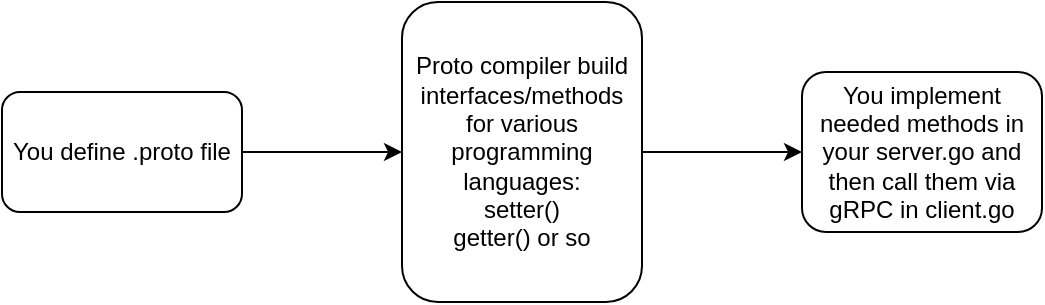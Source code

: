 <mxfile>
    <diagram id="bjaYlRi32X9kl0wcYNs3" name="Page-1">
        <mxGraphModel dx="535" dy="562" grid="1" gridSize="10" guides="1" tooltips="1" connect="1" arrows="1" fold="1" page="1" pageScale="1" pageWidth="850" pageHeight="1100" math="0" shadow="0">
            <root>
                <mxCell id="0"/>
                <mxCell id="1" parent="0"/>
                <mxCell id="6" value="" style="edgeStyle=none;html=1;" parent="1" source="2" target="5" edge="1">
                    <mxGeometry relative="1" as="geometry"/>
                </mxCell>
                <mxCell id="2" value="You define .proto file" style="rounded=1;whiteSpace=wrap;html=1;" parent="1" vertex="1">
                    <mxGeometry x="200" y="240" width="120" height="60" as="geometry"/>
                </mxCell>
                <mxCell id="10" value="" style="edgeStyle=none;html=1;" parent="1" source="5" target="9" edge="1">
                    <mxGeometry relative="1" as="geometry"/>
                </mxCell>
                <mxCell id="5" value="&lt;span&gt;Proto compiler build interfaces/methods for various programming languages:&lt;/span&gt;&lt;br&gt;&lt;span&gt;setter()&lt;/span&gt;&lt;br&gt;&lt;span&gt;getter() or so&lt;/span&gt;" style="whiteSpace=wrap;html=1;rounded=1;" parent="1" vertex="1">
                    <mxGeometry x="400" y="195" width="120" height="150" as="geometry"/>
                </mxCell>
                <mxCell id="9" value="You implement needed methods in your server.go and then call them via gRPC in client.go" style="whiteSpace=wrap;html=1;rounded=1;" parent="1" vertex="1">
                    <mxGeometry x="600" y="230" width="120" height="80" as="geometry"/>
                </mxCell>
            </root>
        </mxGraphModel>
    </diagram>
</mxfile>